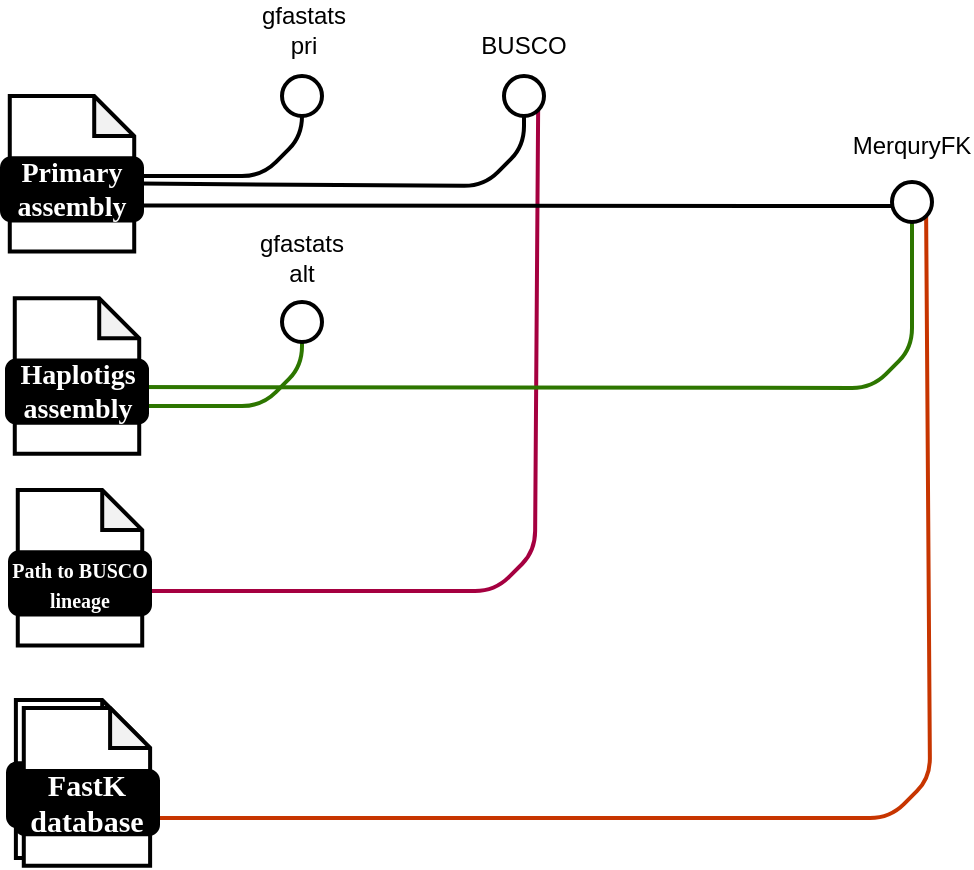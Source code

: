 <mxfile version="22.1.0" type="device">
  <diagram name="Page-1" id="eF7tXEJZUrHQdcSFM5dA">
    <mxGraphModel dx="1509" dy="839" grid="1" gridSize="10" guides="1" tooltips="1" connect="1" arrows="1" fold="1" page="1" pageScale="1" pageWidth="1169" pageHeight="827" math="0" shadow="0">
      <root>
        <mxCell id="0" />
        <mxCell id="1" parent="0" />
        <mxCell id="XOOXr_gw0LySKT0VeDug-1" value="" style="group;aspect=fixed;" vertex="1" connectable="0" parent="1">
          <mxGeometry x="140" y="130" width="70" height="77.78" as="geometry" />
        </mxCell>
        <mxCell id="XOOXr_gw0LySKT0VeDug-2" value="" style="shape=note;whiteSpace=wrap;html=1;backgroundOutline=1;darkOpacity=0.05;rounded=1;size=20;strokeWidth=2;" vertex="1" parent="XOOXr_gw0LySKT0VeDug-1">
          <mxGeometry x="3.889" width="62.222" height="77.78" as="geometry" />
        </mxCell>
        <mxCell id="XOOXr_gw0LySKT0VeDug-3" value="&lt;font size=&quot;1&quot; face=&quot;Maven Pro&quot; color=&quot;#ffffff&quot;&gt;&lt;b style=&quot;font-size: 14px;&quot;&gt;Primary assembly&lt;/b&gt;&lt;/font&gt;" style="rounded=1;whiteSpace=wrap;html=1;strokeWidth=2;fillColor=#000000;" vertex="1" parent="XOOXr_gw0LySKT0VeDug-1">
          <mxGeometry y="31.112" width="70" height="31.112" as="geometry" />
        </mxCell>
        <mxCell id="XOOXr_gw0LySKT0VeDug-13" value="" style="group;aspect=fixed;" vertex="1" connectable="0" parent="1">
          <mxGeometry x="143" y="432" width="75" height="82.89" as="geometry" />
        </mxCell>
        <mxCell id="XOOXr_gw0LySKT0VeDug-14" value="" style="shape=note;whiteSpace=wrap;html=1;backgroundOutline=1;darkOpacity=0.05;rounded=1;size=20;strokeWidth=2;" vertex="1" parent="XOOXr_gw0LySKT0VeDug-13">
          <mxGeometry x="3.947" width="63.158" height="78.943" as="geometry" />
        </mxCell>
        <mxCell id="XOOXr_gw0LySKT0VeDug-15" value="&lt;font data-font-src=&quot;https://fonts.googleapis.com/css?family=Maven+Pro&quot; face=&quot;Maven Pro&quot; color=&quot;#ffffff&quot;&gt;&lt;b&gt;&lt;font style=&quot;font-size: 20px;&quot;&gt;Fastq&lt;/font&gt;&lt;/b&gt;&lt;/font&gt;" style="rounded=1;whiteSpace=wrap;html=1;strokeWidth=2;fillColor=#000000;" vertex="1" parent="XOOXr_gw0LySKT0VeDug-13">
          <mxGeometry y="31.577" width="71.053" height="31.577" as="geometry" />
        </mxCell>
        <mxCell id="XOOXr_gw0LySKT0VeDug-16" value="" style="shape=note;whiteSpace=wrap;html=1;backgroundOutline=1;darkOpacity=0.05;rounded=1;size=20;strokeWidth=2;" vertex="1" parent="XOOXr_gw0LySKT0VeDug-13">
          <mxGeometry x="7.895" y="3.947" width="63.158" height="78.943" as="geometry" />
        </mxCell>
        <mxCell id="XOOXr_gw0LySKT0VeDug-17" value="&lt;font data-font-src=&quot;https://fonts.googleapis.com/css?family=Maven+Pro&quot; face=&quot;Maven Pro&quot; color=&quot;#ffffff&quot;&gt;&lt;b&gt;&lt;font style=&quot;font-size: 15px;&quot;&gt;FastK database&lt;/font&gt;&lt;/b&gt;&lt;/font&gt;" style="rounded=1;whiteSpace=wrap;html=1;strokeWidth=2;fillColor=#000000;" vertex="1" parent="XOOXr_gw0LySKT0VeDug-13">
          <mxGeometry x="3.947" y="35.524" width="71.053" height="31.577" as="geometry" />
        </mxCell>
        <mxCell id="XOOXr_gw0LySKT0VeDug-20" value="gfastats pri" style="text;html=1;strokeColor=none;fillColor=none;align=center;verticalAlign=middle;whiteSpace=wrap;rounded=0;" vertex="1" parent="1">
          <mxGeometry x="261" y="82" width="60" height="30" as="geometry" />
        </mxCell>
        <mxCell id="XOOXr_gw0LySKT0VeDug-22" value="gfastats alt" style="text;html=1;strokeColor=none;fillColor=none;align=center;verticalAlign=middle;whiteSpace=wrap;rounded=0;" vertex="1" parent="1">
          <mxGeometry x="260" y="196" width="60" height="30" as="geometry" />
        </mxCell>
        <mxCell id="XOOXr_gw0LySKT0VeDug-31" value="" style="endArrow=none;html=1;rounded=1;strokeWidth=2;exitX=1;exitY=0.5;exitDx=0;exitDy=0;fillColor=#60a917;strokeColor=#2D7600;" edge="1" parent="1">
          <mxGeometry width="50" height="50" relative="1" as="geometry">
            <mxPoint x="210" y="285" as="sourcePoint" />
            <mxPoint x="290" y="245" as="targetPoint" />
            <Array as="points">
              <mxPoint x="270" y="285" />
              <mxPoint x="290" y="265" />
            </Array>
          </mxGeometry>
        </mxCell>
        <mxCell id="XOOXr_gw0LySKT0VeDug-32" value="" style="ellipse;whiteSpace=wrap;html=1;aspect=fixed;rounded=1;rotation=0;strokeWidth=2;" vertex="1" parent="1">
          <mxGeometry x="280" y="233" width="20" height="20" as="geometry" />
        </mxCell>
        <mxCell id="XOOXr_gw0LySKT0VeDug-34" value="" style="endArrow=none;html=1;rounded=1;strokeWidth=2;exitX=1;exitY=0.5;exitDx=0;exitDy=0;" edge="1" parent="1">
          <mxGeometry width="50" height="50" relative="1" as="geometry">
            <mxPoint x="210" y="170" as="sourcePoint" />
            <mxPoint x="290" y="130" as="targetPoint" />
            <Array as="points">
              <mxPoint x="270" y="170" />
              <mxPoint x="290" y="150" />
            </Array>
          </mxGeometry>
        </mxCell>
        <mxCell id="XOOXr_gw0LySKT0VeDug-35" value="" style="ellipse;whiteSpace=wrap;html=1;aspect=fixed;rounded=1;rotation=0;strokeWidth=2;" vertex="1" parent="1">
          <mxGeometry x="280" y="120" width="20" height="20" as="geometry" />
        </mxCell>
        <mxCell id="XOOXr_gw0LySKT0VeDug-39" value="" style="endArrow=none;html=1;rounded=1;strokeWidth=2;exitX=0.985;exitY=0.408;exitDx=0;exitDy=0;exitPerimeter=0;" edge="1" parent="1" source="XOOXr_gw0LySKT0VeDug-3">
          <mxGeometry width="50" height="50" relative="1" as="geometry">
            <mxPoint x="321" y="175" as="sourcePoint" />
            <mxPoint x="401" y="135" as="targetPoint" />
            <Array as="points">
              <mxPoint x="381" y="175" />
              <mxPoint x="401" y="155" />
            </Array>
          </mxGeometry>
        </mxCell>
        <mxCell id="XOOXr_gw0LySKT0VeDug-41" value="BUSCO" style="text;html=1;strokeColor=none;fillColor=none;align=center;verticalAlign=middle;whiteSpace=wrap;rounded=0;" vertex="1" parent="1">
          <mxGeometry x="371" y="90" width="60" height="30" as="geometry" />
        </mxCell>
        <mxCell id="XOOXr_gw0LySKT0VeDug-43" value="" style="endArrow=none;html=1;rounded=1;strokeWidth=2;exitX=1;exitY=0.25;exitDx=0;exitDy=0;fillColor=#d80073;strokeColor=#A50040;entryX=1;entryY=1;entryDx=0;entryDy=0;" edge="1" parent="1" target="XOOXr_gw0LySKT0VeDug-54">
          <mxGeometry width="50" height="50" relative="1" as="geometry">
            <mxPoint x="211.5" y="377.52" as="sourcePoint" />
            <mxPoint x="407.071" y="144.071" as="targetPoint" />
            <Array as="points">
              <mxPoint x="331.5" y="377.52" />
              <mxPoint x="386.5" y="377.52" />
              <mxPoint x="406.5" y="357.52" />
            </Array>
          </mxGeometry>
        </mxCell>
        <mxCell id="XOOXr_gw0LySKT0VeDug-45" value="" style="endArrow=none;html=1;rounded=1;strokeWidth=2;entryX=0;entryY=0.5;entryDx=0;entryDy=0;" edge="1" parent="1">
          <mxGeometry width="50" height="50" relative="1" as="geometry">
            <mxPoint x="210" y="184.74" as="sourcePoint" />
            <mxPoint x="585.0" y="185.0" as="targetPoint" />
          </mxGeometry>
        </mxCell>
        <mxCell id="XOOXr_gw0LySKT0VeDug-46" value="" style="endArrow=none;html=1;rounded=1;strokeWidth=2;exitX=0.892;exitY=-0.012;exitDx=0;exitDy=0;entryX=0.5;entryY=1;entryDx=0;entryDy=0;exitPerimeter=0;fillColor=#60a917;strokeColor=#2D7600;" edge="1" parent="1" target="XOOXr_gw0LySKT0VeDug-55">
          <mxGeometry width="50" height="50" relative="1" as="geometry">
            <mxPoint x="200.28" y="275.52" as="sourcePoint" />
            <mxPoint x="595" y="163" as="targetPoint" />
            <Array as="points">
              <mxPoint x="575" y="276" />
              <mxPoint x="595" y="256" />
            </Array>
          </mxGeometry>
        </mxCell>
        <mxCell id="XOOXr_gw0LySKT0VeDug-47" value="" style="endArrow=none;html=1;rounded=1;strokeWidth=2;exitX=1;exitY=0;exitDx=0;exitDy=0;fillColor=#fa6800;strokeColor=#C73500;entryX=1;entryY=1;entryDx=0;entryDy=0;" edge="1" parent="1" target="XOOXr_gw0LySKT0VeDug-55">
          <mxGeometry width="50" height="50" relative="1" as="geometry">
            <mxPoint x="219" y="491" as="sourcePoint" />
            <mxPoint x="602.36" y="131.64" as="targetPoint" />
            <Array as="points">
              <mxPoint x="584" y="491" />
              <mxPoint x="604" y="471" />
            </Array>
          </mxGeometry>
        </mxCell>
        <mxCell id="XOOXr_gw0LySKT0VeDug-48" value="MerquryFK" style="text;html=1;strokeColor=none;fillColor=none;align=center;verticalAlign=middle;whiteSpace=wrap;rounded=0;" vertex="1" parent="1">
          <mxGeometry x="565" y="140" width="60" height="30" as="geometry" />
        </mxCell>
        <mxCell id="XOOXr_gw0LySKT0VeDug-51" value="" style="group;aspect=fixed;" vertex="1" connectable="0" parent="1">
          <mxGeometry x="144" y="327" width="70" height="77.78" as="geometry" />
        </mxCell>
        <mxCell id="XOOXr_gw0LySKT0VeDug-52" value="" style="shape=note;whiteSpace=wrap;html=1;backgroundOutline=1;darkOpacity=0.05;rounded=1;size=20;strokeWidth=2;" vertex="1" parent="XOOXr_gw0LySKT0VeDug-51">
          <mxGeometry x="3.889" width="62.222" height="77.78" as="geometry" />
        </mxCell>
        <mxCell id="XOOXr_gw0LySKT0VeDug-53" value="&lt;font size=&quot;1&quot; face=&quot;Maven Pro&quot; color=&quot;#ffffff&quot;&gt;&lt;b style=&quot;&quot;&gt;Path to BUSCO lineage&lt;/b&gt;&lt;/font&gt;" style="rounded=1;whiteSpace=wrap;html=1;strokeWidth=2;fillColor=#000000;" vertex="1" parent="XOOXr_gw0LySKT0VeDug-51">
          <mxGeometry y="31.112" width="70" height="31.112" as="geometry" />
        </mxCell>
        <mxCell id="XOOXr_gw0LySKT0VeDug-54" value="" style="ellipse;whiteSpace=wrap;html=1;aspect=fixed;rounded=1;rotation=0;strokeWidth=2;" vertex="1" parent="1">
          <mxGeometry x="391" y="120" width="20" height="20" as="geometry" />
        </mxCell>
        <mxCell id="XOOXr_gw0LySKT0VeDug-55" value="" style="ellipse;whiteSpace=wrap;html=1;aspect=fixed;rounded=1;rotation=0;strokeWidth=2;" vertex="1" parent="1">
          <mxGeometry x="585" y="173" width="20" height="20" as="geometry" />
        </mxCell>
        <mxCell id="XOOXr_gw0LySKT0VeDug-57" value="" style="group;aspect=fixed;" vertex="1" connectable="0" parent="1">
          <mxGeometry x="142.5" y="231.11" width="70" height="77.78" as="geometry" />
        </mxCell>
        <mxCell id="XOOXr_gw0LySKT0VeDug-58" value="" style="shape=note;whiteSpace=wrap;html=1;backgroundOutline=1;darkOpacity=0.05;rounded=1;size=20;strokeWidth=2;" vertex="1" parent="XOOXr_gw0LySKT0VeDug-57">
          <mxGeometry x="3.889" width="62.222" height="77.78" as="geometry" />
        </mxCell>
        <mxCell id="XOOXr_gw0LySKT0VeDug-59" value="&lt;font size=&quot;1&quot; face=&quot;Maven Pro&quot; color=&quot;#ffffff&quot;&gt;&lt;b style=&quot;font-size: 14px;&quot;&gt;Haplotigs assembly&lt;/b&gt;&lt;/font&gt;" style="rounded=1;whiteSpace=wrap;html=1;strokeWidth=2;fillColor=#000000;" vertex="1" parent="XOOXr_gw0LySKT0VeDug-57">
          <mxGeometry y="31.112" width="70" height="31.112" as="geometry" />
        </mxCell>
      </root>
    </mxGraphModel>
  </diagram>
</mxfile>
